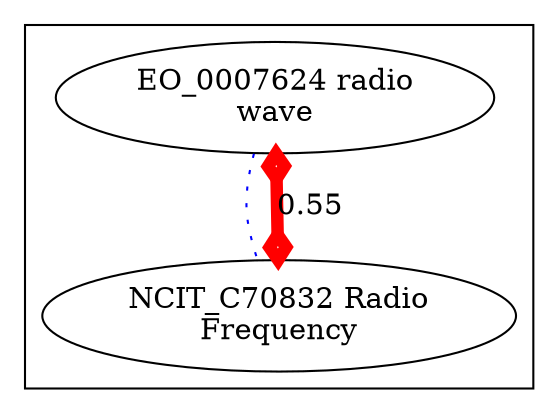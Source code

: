 digraph cliquegraph {
subgraph cluster_EO_0007624 {EO_0007624 [ label="EO_0007624 radio
wave" ];
NCIT_C70832 [ label="NCIT_C70832 Radio
Frequency" ];}
EO_0007624 -> NCIT_C70832 [ arrowhead = none, penwidth=1, color=blue, label="", style=dotted]
EO_0007624 -> NCIT_C70832 [ arrowhead = ediamond, penwidth=6, color=red, label="0.55", style=solid, arrowtail=ediamond, dir=both]
}